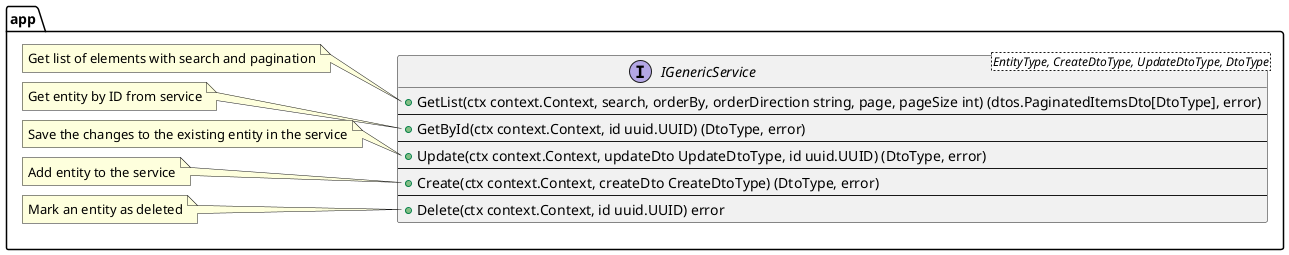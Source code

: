 @startuml IGenericService

package app {
    interface IGenericService<EntityType, CreateDtoType, UpdateDtoType, DtoType> {
        +GetList(ctx context.Context, search, orderBy, orderDirection string, page, pageSize int) (dtos.PaginatedItemsDto[DtoType], error)
        --
        +GetById(ctx context.Context, id uuid.UUID) (DtoType, error)
        --
        +Update(ctx context.Context, updateDto UpdateDtoType, id uuid.UUID) (DtoType, error)
        --
        +Create(ctx context.Context, createDto CreateDtoType) (DtoType, error)
        --
        +Delete(ctx context.Context, id uuid.UUID) error
    }
    note left of IGenericService::GetList
        Get list of elements with search and pagination
    end note

    note left of IGenericService::GetById
        Get entity by ID from service
    end note

    note left of IGenericService::Update
        Save the changes to the existing entity in the service
    end note

    note left of IGenericService::Create
        Add entity to the service
    end note

    note left of IGenericService::Delete
        Mark an entity as deleted
    end note
}

@enduml
